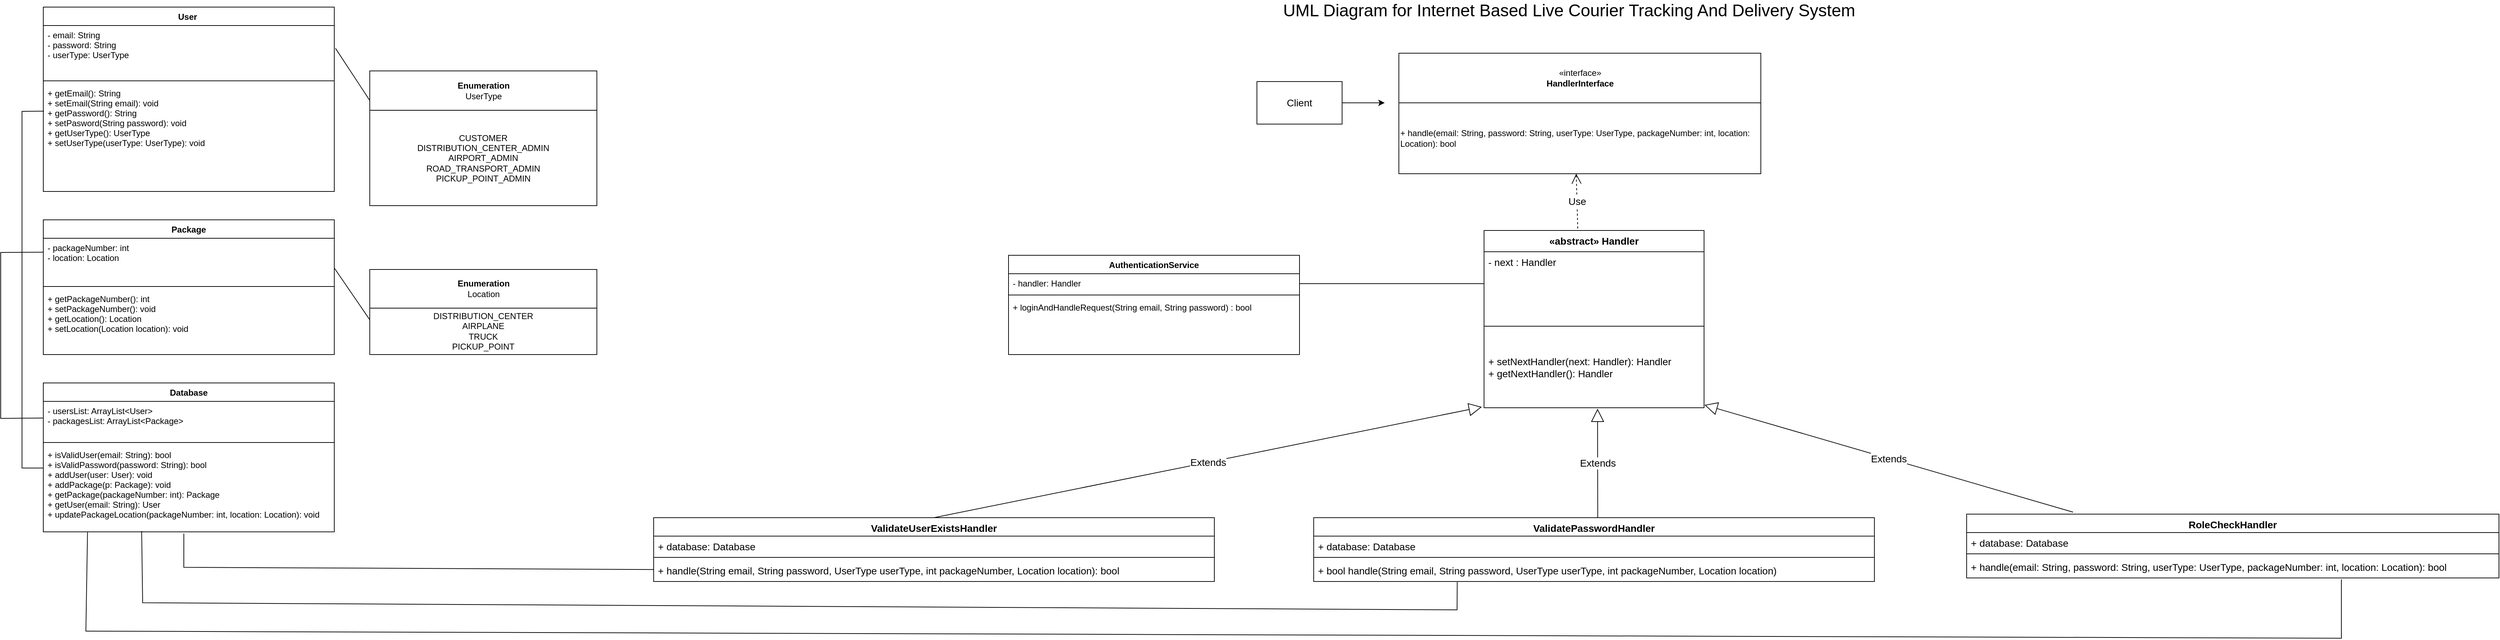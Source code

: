 <mxfile version="17.4.6" type="github" pages="2">
  <diagram id="otWur2WPJ21rTFbDRPrZ" name="Chain of Responsibility">
    <mxGraphModel dx="4285" dy="2544" grid="1" gridSize="10" guides="1" tooltips="1" connect="1" arrows="1" fold="1" page="1" pageScale="1" pageWidth="850" pageHeight="1100" math="0" shadow="0">
      <root>
        <mxCell id="0" />
        <mxCell id="1" parent="0" />
        <mxCell id="FFa5N6bacRjldiAJ_zJj-1" value="Client" style="rounded=0;whiteSpace=wrap;html=1;fontSize=14;" parent="1" vertex="1">
          <mxGeometry x="290" y="-365" width="120" height="60" as="geometry" />
        </mxCell>
        <mxCell id="_Wz7owzD4imnTU0yhq6j-1" value="«interface»&lt;br&gt;&lt;b&gt;HandlerInterface&lt;/b&gt;" style="html=1;" parent="1" vertex="1">
          <mxGeometry x="490" y="-405" width="510" height="70" as="geometry" />
        </mxCell>
        <mxCell id="_Wz7owzD4imnTU0yhq6j-2" value="+ handle(email: String, password: String, userType: UserType, packageNumber: int, location: Location): bool" style="rounded=0;whiteSpace=wrap;html=1;align=left;" parent="1" vertex="1">
          <mxGeometry x="490" y="-335" width="510" height="100" as="geometry" />
        </mxCell>
        <mxCell id="0srOOCT5m3BE5MQQgk_T-1" value="«abstract» Handler" style="swimlane;fontStyle=1;align=center;verticalAlign=top;childLayout=stackLayout;horizontal=1;startSize=30;horizontalStack=0;resizeParent=1;resizeParentMax=0;resizeLast=0;collapsible=1;marginBottom=0;fontSize=14;" parent="1" vertex="1">
          <mxGeometry x="610" y="-155" width="310" height="250" as="geometry" />
        </mxCell>
        <mxCell id="0srOOCT5m3BE5MQQgk_T-2" value="- next : Handler" style="text;strokeColor=none;fillColor=none;align=left;verticalAlign=top;spacingLeft=4;spacingRight=4;overflow=hidden;rotatable=0;points=[[0,0.5],[1,0.5]];portConstraint=eastwest;fontSize=14;" parent="0srOOCT5m3BE5MQQgk_T-1" vertex="1">
          <mxGeometry y="30" width="310" height="70" as="geometry" />
        </mxCell>
        <mxCell id="0srOOCT5m3BE5MQQgk_T-3" value="" style="line;strokeWidth=1;fillColor=none;align=left;verticalAlign=middle;spacingTop=-1;spacingLeft=3;spacingRight=3;rotatable=0;labelPosition=right;points=[];portConstraint=eastwest;fontSize=14;" parent="0srOOCT5m3BE5MQQgk_T-1" vertex="1">
          <mxGeometry y="100" width="310" height="70" as="geometry" />
        </mxCell>
        <mxCell id="0srOOCT5m3BE5MQQgk_T-4" value="+ setNextHandler(next: Handler): Handler&#xa;+ getNextHandler(): Handler" style="text;strokeColor=none;fillColor=none;align=left;verticalAlign=top;spacingLeft=4;spacingRight=4;overflow=hidden;rotatable=0;points=[[0,0.5],[1,0.5]];portConstraint=eastwest;fontSize=14;" parent="0srOOCT5m3BE5MQQgk_T-1" vertex="1">
          <mxGeometry y="170" width="310" height="80" as="geometry" />
        </mxCell>
        <mxCell id="0srOOCT5m3BE5MQQgk_T-5" value="Use" style="endArrow=open;endSize=12;dashed=1;html=1;rounded=0;fontSize=14;exitX=0.426;exitY=-0.011;exitDx=0;exitDy=0;exitPerimeter=0;entryX=0.49;entryY=1;entryDx=0;entryDy=0;entryPerimeter=0;" parent="1" source="0srOOCT5m3BE5MQQgk_T-1" target="_Wz7owzD4imnTU0yhq6j-2" edge="1">
          <mxGeometry width="160" relative="1" as="geometry">
            <mxPoint x="630" y="35" as="sourcePoint" />
            <mxPoint x="620" y="-225" as="targetPoint" />
          </mxGeometry>
        </mxCell>
        <mxCell id="BcITJbNtXPjuCZlN1hM3-1" value="ValidateUserExistsHandler" style="swimlane;fontStyle=1;align=center;verticalAlign=top;childLayout=stackLayout;horizontal=1;startSize=26;horizontalStack=0;resizeParent=1;resizeParentMax=0;resizeLast=0;collapsible=1;marginBottom=0;fontSize=14;" parent="1" vertex="1">
          <mxGeometry x="-560" y="250" width="790" height="90" as="geometry" />
        </mxCell>
        <mxCell id="BcITJbNtXPjuCZlN1hM3-2" value="+ database: Database" style="text;strokeColor=none;fillColor=none;align=left;verticalAlign=top;spacingLeft=4;spacingRight=4;overflow=hidden;rotatable=0;points=[[0,0.5],[1,0.5]];portConstraint=eastwest;fontSize=14;" parent="BcITJbNtXPjuCZlN1hM3-1" vertex="1">
          <mxGeometry y="26" width="790" height="26" as="geometry" />
        </mxCell>
        <mxCell id="BcITJbNtXPjuCZlN1hM3-3" value="" style="line;strokeWidth=1;fillColor=none;align=left;verticalAlign=middle;spacingTop=-1;spacingLeft=3;spacingRight=3;rotatable=0;labelPosition=right;points=[];portConstraint=eastwest;fontSize=14;" parent="BcITJbNtXPjuCZlN1hM3-1" vertex="1">
          <mxGeometry y="52" width="790" height="8" as="geometry" />
        </mxCell>
        <mxCell id="BcITJbNtXPjuCZlN1hM3-4" value="+ handle(String email, String password, UserType userType, int packageNumber, Location location): bool" style="text;strokeColor=none;fillColor=none;align=left;verticalAlign=top;spacingLeft=4;spacingRight=4;overflow=hidden;rotatable=0;points=[[0,0.5],[1,0.5]];portConstraint=eastwest;fontSize=14;" parent="BcITJbNtXPjuCZlN1hM3-1" vertex="1">
          <mxGeometry y="60" width="790" height="30" as="geometry" />
        </mxCell>
        <mxCell id="BcITJbNtXPjuCZlN1hM3-5" value="Extends" style="endArrow=block;endSize=16;endFill=0;html=1;rounded=0;fontSize=14;entryX=-0.01;entryY=0.986;entryDx=0;entryDy=0;entryPerimeter=0;exitX=0.5;exitY=0;exitDx=0;exitDy=0;" parent="1" source="BcITJbNtXPjuCZlN1hM3-1" target="0srOOCT5m3BE5MQQgk_T-4" edge="1">
          <mxGeometry width="160" relative="1" as="geometry">
            <mxPoint x="400" y="205" as="sourcePoint" />
            <mxPoint x="560" y="205" as="targetPoint" />
          </mxGeometry>
        </mxCell>
        <mxCell id="qop3O2mttNvPQfYEsp8q-5" value="Extends" style="endArrow=block;endSize=16;endFill=0;html=1;rounded=0;fontSize=14;entryX=0.516;entryY=1.017;entryDx=0;entryDy=0;exitX=0.483;exitY=-0.004;exitDx=0;exitDy=0;entryPerimeter=0;exitPerimeter=0;" parent="1" target="0srOOCT5m3BE5MQQgk_T-4" edge="1">
          <mxGeometry width="160" relative="1" as="geometry">
            <mxPoint x="770.21" y="249.64" as="sourcePoint" />
            <mxPoint x="988.96" y="102.928" as="targetPoint" />
          </mxGeometry>
        </mxCell>
        <mxCell id="PGxlf7fOoOstRI18fU5A-1" value="RoleCheckHandler" style="swimlane;fontStyle=1;align=center;verticalAlign=top;childLayout=stackLayout;horizontal=1;startSize=26;horizontalStack=0;resizeParent=1;resizeParentMax=0;resizeLast=0;collapsible=1;marginBottom=0;fontSize=14;" parent="1" vertex="1">
          <mxGeometry x="1290" y="245" width="750" height="90" as="geometry" />
        </mxCell>
        <mxCell id="PGxlf7fOoOstRI18fU5A-2" value="+ database: Database" style="text;strokeColor=none;fillColor=none;align=left;verticalAlign=top;spacingLeft=4;spacingRight=4;overflow=hidden;rotatable=0;points=[[0,0.5],[1,0.5]];portConstraint=eastwest;fontSize=14;" parent="PGxlf7fOoOstRI18fU5A-1" vertex="1">
          <mxGeometry y="26" width="750" height="26" as="geometry" />
        </mxCell>
        <mxCell id="PGxlf7fOoOstRI18fU5A-3" value="" style="line;strokeWidth=1;fillColor=none;align=left;verticalAlign=middle;spacingTop=-1;spacingLeft=3;spacingRight=3;rotatable=0;labelPosition=right;points=[];portConstraint=eastwest;fontSize=14;" parent="PGxlf7fOoOstRI18fU5A-1" vertex="1">
          <mxGeometry y="52" width="750" height="8" as="geometry" />
        </mxCell>
        <mxCell id="PGxlf7fOoOstRI18fU5A-4" value="+ handle(email: String, password: String, userType: UserType, packageNumber: int, location: Location): bool" style="text;strokeColor=none;fillColor=none;align=left;verticalAlign=top;spacingLeft=4;spacingRight=4;overflow=hidden;rotatable=0;points=[[0,0.5],[1,0.5]];portConstraint=eastwest;fontSize=14;" parent="PGxlf7fOoOstRI18fU5A-1" vertex="1">
          <mxGeometry y="60" width="750" height="30" as="geometry" />
        </mxCell>
        <mxCell id="PGxlf7fOoOstRI18fU5A-5" value="Extends" style="endArrow=block;endSize=16;endFill=0;html=1;rounded=0;fontSize=14;entryX=1.002;entryY=0.95;entryDx=0;entryDy=0;exitX=0.2;exitY=-0.031;exitDx=0;exitDy=0;exitPerimeter=0;entryPerimeter=0;" parent="1" source="PGxlf7fOoOstRI18fU5A-1" target="0srOOCT5m3BE5MQQgk_T-4" edge="1">
          <mxGeometry width="160" relative="1" as="geometry">
            <mxPoint x="1070" y="175.004" as="sourcePoint" />
            <mxPoint x="1030" y="30" as="targetPoint" />
          </mxGeometry>
        </mxCell>
        <mxCell id="hAEmtSs_mm4udfY4H9ZR-1" value="Package" style="swimlane;fontStyle=1;align=center;verticalAlign=top;childLayout=stackLayout;horizontal=1;startSize=26;horizontalStack=0;resizeParent=1;resizeParentMax=0;resizeLast=0;collapsible=1;marginBottom=0;" parent="1" vertex="1">
          <mxGeometry x="-1420" y="-170" width="410" height="190" as="geometry" />
        </mxCell>
        <mxCell id="hAEmtSs_mm4udfY4H9ZR-2" value="- packageNumber: int&#xa;- location: Location" style="text;strokeColor=none;fillColor=none;align=left;verticalAlign=top;spacingLeft=4;spacingRight=4;overflow=hidden;rotatable=0;points=[[0,0.5],[1,0.5]];portConstraint=eastwest;" parent="hAEmtSs_mm4udfY4H9ZR-1" vertex="1">
          <mxGeometry y="26" width="410" height="64" as="geometry" />
        </mxCell>
        <mxCell id="hAEmtSs_mm4udfY4H9ZR-3" value="" style="line;strokeWidth=1;fillColor=none;align=left;verticalAlign=middle;spacingTop=-1;spacingLeft=3;spacingRight=3;rotatable=0;labelPosition=right;points=[];portConstraint=eastwest;" parent="hAEmtSs_mm4udfY4H9ZR-1" vertex="1">
          <mxGeometry y="90" width="410" height="8" as="geometry" />
        </mxCell>
        <mxCell id="hAEmtSs_mm4udfY4H9ZR-4" value="+ getPackageNumber(): int&#xa;+ setPackageNumber(): void&#xa;+ getLocation(): Location&#xa;+ setLocation(Location location): void" style="text;strokeColor=none;fillColor=none;align=left;verticalAlign=top;spacingLeft=4;spacingRight=4;overflow=hidden;rotatable=0;points=[[0,0.5],[1,0.5]];portConstraint=eastwest;" parent="hAEmtSs_mm4udfY4H9ZR-1" vertex="1">
          <mxGeometry y="98" width="410" height="92" as="geometry" />
        </mxCell>
        <mxCell id="rr0swaz7cRlBqUtbKK85-1" value="User " style="swimlane;fontStyle=1;align=center;verticalAlign=top;childLayout=stackLayout;horizontal=1;startSize=26;horizontalStack=0;resizeParent=1;resizeParentMax=0;resizeLast=0;collapsible=1;marginBottom=0;" parent="1" vertex="1">
          <mxGeometry x="-1420" y="-470" width="410" height="260" as="geometry" />
        </mxCell>
        <mxCell id="rr0swaz7cRlBqUtbKK85-2" value="- email: String&#xa;- password: String&#xa;- userType: UserType&#xa;" style="text;strokeColor=none;fillColor=none;align=left;verticalAlign=top;spacingLeft=4;spacingRight=4;overflow=hidden;rotatable=0;points=[[0,0.5],[1,0.5]];portConstraint=eastwest;" parent="rr0swaz7cRlBqUtbKK85-1" vertex="1">
          <mxGeometry y="26" width="410" height="74" as="geometry" />
        </mxCell>
        <mxCell id="rr0swaz7cRlBqUtbKK85-3" value="" style="line;strokeWidth=1;fillColor=none;align=left;verticalAlign=middle;spacingTop=-1;spacingLeft=3;spacingRight=3;rotatable=0;labelPosition=right;points=[];portConstraint=eastwest;" parent="rr0swaz7cRlBqUtbKK85-1" vertex="1">
          <mxGeometry y="100" width="410" height="8" as="geometry" />
        </mxCell>
        <mxCell id="rr0swaz7cRlBqUtbKK85-4" value="+ getEmail(): String&#xa;+ setEmail(String email): void&#xa;+ getPassword(): String&#xa;+ setPasword(String password): void&#xa;+ getUserType(): UserType&#xa;+ setUserType(userType: UserType): void" style="text;strokeColor=none;fillColor=none;align=left;verticalAlign=top;spacingLeft=4;spacingRight=4;overflow=hidden;rotatable=0;points=[[0,0.5],[1,0.5]];portConstraint=eastwest;" parent="rr0swaz7cRlBqUtbKK85-1" vertex="1">
          <mxGeometry y="108" width="410" height="152" as="geometry" />
        </mxCell>
        <mxCell id="MUsQoXS8Kp3FrqYdgBrQ-4" value="" style="group" parent="1" vertex="1" connectable="0">
          <mxGeometry x="-960" y="-380" width="320" height="200" as="geometry" />
        </mxCell>
        <mxCell id="MUsQoXS8Kp3FrqYdgBrQ-5" value="&lt;b&gt;Enumeration&lt;/b&gt;&lt;br&gt;UserType" style="html=1;" parent="MUsQoXS8Kp3FrqYdgBrQ-4" vertex="1">
          <mxGeometry width="320" height="55.56" as="geometry" />
        </mxCell>
        <mxCell id="MUsQoXS8Kp3FrqYdgBrQ-6" value="CUSTOMER&lt;br&gt;DISTRIBUTION_CENTER_ADMIN&lt;br&gt;AIRPORT_ADMIN&lt;br&gt;ROAD_TRANSPORT_ADMIN&lt;br&gt;PICKUP_POINT_ADMIN" style="whiteSpace=wrap;html=1;" parent="MUsQoXS8Kp3FrqYdgBrQ-4" vertex="1">
          <mxGeometry y="55.56" width="320" height="134.44" as="geometry" />
        </mxCell>
        <mxCell id="jja-RJN0jUGoPcYpES7G-3" value="" style="endArrow=classic;html=1;rounded=0;fontSize=14;exitX=1;exitY=0.5;exitDx=0;exitDy=0;" parent="1" source="FFa5N6bacRjldiAJ_zJj-1" edge="1">
          <mxGeometry width="50" height="50" relative="1" as="geometry">
            <mxPoint x="1050" y="45" as="sourcePoint" />
            <mxPoint x="470" y="-335" as="targetPoint" />
          </mxGeometry>
        </mxCell>
        <mxCell id="ImdTXS83Y6dw-iiiufQJ-1" value="AuthenticationService" style="swimlane;fontStyle=1;align=center;verticalAlign=top;childLayout=stackLayout;horizontal=1;startSize=26;horizontalStack=0;resizeParent=1;resizeParentMax=0;resizeLast=0;collapsible=1;marginBottom=0;" parent="1" vertex="1">
          <mxGeometry x="-60" y="-120" width="410" height="140" as="geometry" />
        </mxCell>
        <mxCell id="ImdTXS83Y6dw-iiiufQJ-2" value="- handler: Handler" style="text;strokeColor=none;fillColor=none;align=left;verticalAlign=top;spacingLeft=4;spacingRight=4;overflow=hidden;rotatable=0;points=[[0,0.5],[1,0.5]];portConstraint=eastwest;" parent="ImdTXS83Y6dw-iiiufQJ-1" vertex="1">
          <mxGeometry y="26" width="410" height="26" as="geometry" />
        </mxCell>
        <mxCell id="ImdTXS83Y6dw-iiiufQJ-3" value="" style="line;strokeWidth=1;fillColor=none;align=left;verticalAlign=middle;spacingTop=-1;spacingLeft=3;spacingRight=3;rotatable=0;labelPosition=right;points=[];portConstraint=eastwest;" parent="ImdTXS83Y6dw-iiiufQJ-1" vertex="1">
          <mxGeometry y="52" width="410" height="8" as="geometry" />
        </mxCell>
        <mxCell id="ImdTXS83Y6dw-iiiufQJ-4" value="+ loginAndHandleRequest(String email, String password) : bool " style="text;strokeColor=none;fillColor=none;align=left;verticalAlign=top;spacingLeft=4;spacingRight=4;overflow=hidden;rotatable=0;points=[[0,0.5],[1,0.5]];portConstraint=eastwest;" parent="ImdTXS83Y6dw-iiiufQJ-1" vertex="1">
          <mxGeometry y="60" width="410" height="80" as="geometry" />
        </mxCell>
        <mxCell id="ImdTXS83Y6dw-iiiufQJ-5" value="Database" style="swimlane;fontStyle=1;align=center;verticalAlign=top;childLayout=stackLayout;horizontal=1;startSize=26;horizontalStack=0;resizeParent=1;resizeParentMax=0;resizeLast=0;collapsible=1;marginBottom=0;" parent="1" vertex="1">
          <mxGeometry x="-1420" y="60" width="410" height="210" as="geometry" />
        </mxCell>
        <mxCell id="ImdTXS83Y6dw-iiiufQJ-6" value="- usersList: ArrayList&lt;User&gt;&#xa;- packagesList: ArrayList&lt;Package&gt;" style="text;strokeColor=none;fillColor=none;align=left;verticalAlign=top;spacingLeft=4;spacingRight=4;overflow=hidden;rotatable=0;points=[[0,0.5],[1,0.5]];portConstraint=eastwest;" parent="ImdTXS83Y6dw-iiiufQJ-5" vertex="1">
          <mxGeometry y="26" width="410" height="54" as="geometry" />
        </mxCell>
        <mxCell id="ImdTXS83Y6dw-iiiufQJ-7" value="" style="line;strokeWidth=1;fillColor=none;align=left;verticalAlign=middle;spacingTop=-1;spacingLeft=3;spacingRight=3;rotatable=0;labelPosition=right;points=[];portConstraint=eastwest;" parent="ImdTXS83Y6dw-iiiufQJ-5" vertex="1">
          <mxGeometry y="80" width="410" height="8" as="geometry" />
        </mxCell>
        <mxCell id="ImdTXS83Y6dw-iiiufQJ-8" value="+ isValidUser(email: String): bool&#xa;+ isValidPassword(password: String): bool&#xa;+ addUser(user: User): void&#xa;+ addPackage(p: Package): void&#xa;+ getPackage(packageNumber: int): Package&#xa;+ getUser(email: String): User&#xa;+ updatePackageLocation(packageNumber: int, location: Location): void&#xa;" style="text;strokeColor=none;fillColor=none;align=left;verticalAlign=top;spacingLeft=4;spacingRight=4;overflow=hidden;rotatable=0;points=[[0,0.5],[1,0.5]];portConstraint=eastwest;" parent="ImdTXS83Y6dw-iiiufQJ-5" vertex="1">
          <mxGeometry y="88" width="410" height="122" as="geometry" />
        </mxCell>
        <mxCell id="rKR4BnmrtI5eepBH9tX6-1" value="" style="group" parent="1" vertex="1" connectable="0">
          <mxGeometry x="-960" y="-100" width="320" height="120" as="geometry" />
        </mxCell>
        <mxCell id="rKR4BnmrtI5eepBH9tX6-2" value="&lt;b&gt;Enumeration&lt;/b&gt;&lt;br&gt;Location" style="html=1;" parent="rKR4BnmrtI5eepBH9tX6-1" vertex="1">
          <mxGeometry width="320.0" height="54.545" as="geometry" />
        </mxCell>
        <mxCell id="rKR4BnmrtI5eepBH9tX6-3" value="DISTRIBUTION_CENTER&lt;br&gt;AIRPLANE&lt;br&gt;TRUCK&lt;br&gt;PICKUP_POINT" style="whiteSpace=wrap;html=1;" parent="rKR4BnmrtI5eepBH9tX6-1" vertex="1">
          <mxGeometry y="54.545" width="320.0" height="65.455" as="geometry" />
        </mxCell>
        <mxCell id="kcaJnivnjWEx7B69TTp--1" value="ValidatePasswordHandler" style="swimlane;fontStyle=1;align=center;verticalAlign=top;childLayout=stackLayout;horizontal=1;startSize=26;horizontalStack=0;resizeParent=1;resizeParentMax=0;resizeLast=0;collapsible=1;marginBottom=0;fontSize=14;" parent="1" vertex="1">
          <mxGeometry x="370" y="250" width="790" height="90" as="geometry" />
        </mxCell>
        <mxCell id="kcaJnivnjWEx7B69TTp--2" value="+ database: Database" style="text;strokeColor=none;fillColor=none;align=left;verticalAlign=top;spacingLeft=4;spacingRight=4;overflow=hidden;rotatable=0;points=[[0,0.5],[1,0.5]];portConstraint=eastwest;fontSize=14;" parent="kcaJnivnjWEx7B69TTp--1" vertex="1">
          <mxGeometry y="26" width="790" height="26" as="geometry" />
        </mxCell>
        <mxCell id="kcaJnivnjWEx7B69TTp--3" value="" style="line;strokeWidth=1;fillColor=none;align=left;verticalAlign=middle;spacingTop=-1;spacingLeft=3;spacingRight=3;rotatable=0;labelPosition=right;points=[];portConstraint=eastwest;fontSize=14;" parent="kcaJnivnjWEx7B69TTp--1" vertex="1">
          <mxGeometry y="52" width="790" height="8" as="geometry" />
        </mxCell>
        <mxCell id="kcaJnivnjWEx7B69TTp--4" value="+ bool handle(String email, String password, UserType userType, int packageNumber, Location location)" style="text;strokeColor=none;fillColor=none;align=left;verticalAlign=top;spacingLeft=4;spacingRight=4;overflow=hidden;rotatable=0;points=[[0,0.5],[1,0.5]];portConstraint=eastwest;fontSize=14;" parent="kcaJnivnjWEx7B69TTp--1" vertex="1">
          <mxGeometry y="60" width="790" height="30" as="geometry" />
        </mxCell>
        <mxCell id="VBod3FkIxNUxRpvf7zoo-2" value="&lt;font style=&quot;font-size: 24px&quot;&gt;UML Diagram for&amp;nbsp;Internet Based Live Courier Tracking And Delivery System&lt;/font&gt;" style="text;html=1;strokeColor=none;fillColor=none;align=center;verticalAlign=middle;whiteSpace=wrap;rounded=0;" parent="1" vertex="1">
          <mxGeometry x="150" y="-480" width="1160" height="30" as="geometry" />
        </mxCell>
        <mxCell id="RmF1PEcsJet1cVzmb6TF-3" value="" style="endArrow=none;html=1;rounded=0;entryX=0.001;entryY=0.307;entryDx=0;entryDy=0;entryPerimeter=0;exitX=-0.001;exitY=0.436;exitDx=0;exitDy=0;exitPerimeter=0;" edge="1" parent="1" source="ImdTXS83Y6dw-iiiufQJ-6" target="hAEmtSs_mm4udfY4H9ZR-2">
          <mxGeometry width="50" height="50" relative="1" as="geometry">
            <mxPoint x="-1330" y="50" as="sourcePoint" />
            <mxPoint x="-1280" as="targetPoint" />
            <Array as="points">
              <mxPoint x="-1480" y="110" />
              <mxPoint x="-1480" y="-124" />
            </Array>
          </mxGeometry>
        </mxCell>
        <mxCell id="RmF1PEcsJet1cVzmb6TF-4" value="" style="endArrow=none;html=1;rounded=0;exitX=1;exitY=0.655;exitDx=0;exitDy=0;exitPerimeter=0;entryX=0;entryY=0.25;entryDx=0;entryDy=0;" edge="1" parent="1" source="hAEmtSs_mm4udfY4H9ZR-2" target="rKR4BnmrtI5eepBH9tX6-3">
          <mxGeometry width="50" height="50" relative="1" as="geometry">
            <mxPoint x="-940" y="-100" as="sourcePoint" />
            <mxPoint x="-890" y="-150" as="targetPoint" />
            <Array as="points" />
          </mxGeometry>
        </mxCell>
        <mxCell id="RmF1PEcsJet1cVzmb6TF-5" value="" style="endArrow=none;html=1;rounded=0;entryX=0;entryY=0.75;entryDx=0;entryDy=0;exitX=1.004;exitY=0.433;exitDx=0;exitDy=0;exitPerimeter=0;" edge="1" parent="1" source="rr0swaz7cRlBqUtbKK85-2" target="MUsQoXS8Kp3FrqYdgBrQ-5">
          <mxGeometry width="50" height="50" relative="1" as="geometry">
            <mxPoint x="-1000" y="-380" as="sourcePoint" />
            <mxPoint x="-930" y="-220" as="targetPoint" />
          </mxGeometry>
        </mxCell>
        <mxCell id="RmF1PEcsJet1cVzmb6TF-6" value="" style="endArrow=none;html=1;rounded=0;entryX=0.002;entryY=0.255;entryDx=0;entryDy=0;entryPerimeter=0;exitX=0;exitY=0.262;exitDx=0;exitDy=0;exitPerimeter=0;" edge="1" parent="1" source="ImdTXS83Y6dw-iiiufQJ-8" target="rr0swaz7cRlBqUtbKK85-4">
          <mxGeometry width="50" height="50" relative="1" as="geometry">
            <mxPoint x="-1070" y="-50" as="sourcePoint" />
            <mxPoint x="-1020" y="-100" as="targetPoint" />
            <Array as="points">
              <mxPoint x="-1450" y="180" />
              <mxPoint x="-1450" y="-323" />
            </Array>
          </mxGeometry>
        </mxCell>
        <mxCell id="RmF1PEcsJet1cVzmb6TF-7" value="" style="endArrow=none;html=1;rounded=0;entryX=0;entryY=0.643;entryDx=0;entryDy=0;entryPerimeter=0;" edge="1" parent="1" target="0srOOCT5m3BE5MQQgk_T-2">
          <mxGeometry width="50" height="50" relative="1" as="geometry">
            <mxPoint x="350" y="-80" as="sourcePoint" />
            <mxPoint x="400" y="-130" as="targetPoint" />
          </mxGeometry>
        </mxCell>
        <mxCell id="RmF1PEcsJet1cVzmb6TF-8" value="" style="endArrow=none;html=1;rounded=0;exitX=0.483;exitY=1.019;exitDx=0;exitDy=0;exitPerimeter=0;" edge="1" parent="1" source="ImdTXS83Y6dw-iiiufQJ-8" target="BcITJbNtXPjuCZlN1hM3-4">
          <mxGeometry width="50" height="50" relative="1" as="geometry">
            <mxPoint x="-1020" y="340" as="sourcePoint" />
            <mxPoint x="-970" y="290" as="targetPoint" />
            <Array as="points">
              <mxPoint x="-1222" y="320" />
            </Array>
          </mxGeometry>
        </mxCell>
        <mxCell id="RmF1PEcsJet1cVzmb6TF-9" value="" style="endArrow=none;html=1;rounded=0;entryX=0.256;entryY=1.025;entryDx=0;entryDy=0;entryPerimeter=0;exitX=0.338;exitY=0.991;exitDx=0;exitDy=0;exitPerimeter=0;" edge="1" parent="1" source="ImdTXS83Y6dw-iiiufQJ-8" target="kcaJnivnjWEx7B69TTp--4">
          <mxGeometry width="50" height="50" relative="1" as="geometry">
            <mxPoint x="-210" y="340" as="sourcePoint" />
            <mxPoint x="-160" y="290" as="targetPoint" />
            <Array as="points">
              <mxPoint x="-1280" y="370" />
              <mxPoint x="572" y="380" />
            </Array>
          </mxGeometry>
        </mxCell>
        <mxCell id="RmF1PEcsJet1cVzmb6TF-10" value="" style="endArrow=none;html=1;rounded=0;entryX=0.152;entryY=1.005;entryDx=0;entryDy=0;entryPerimeter=0;exitX=0.704;exitY=1.067;exitDx=0;exitDy=0;exitPerimeter=0;" edge="1" parent="1" source="PGxlf7fOoOstRI18fU5A-4" target="ImdTXS83Y6dw-iiiufQJ-8">
          <mxGeometry width="50" height="50" relative="1" as="geometry">
            <mxPoint x="350" y="690" as="sourcePoint" />
            <mxPoint x="-980" y="280" as="targetPoint" />
            <Array as="points">
              <mxPoint x="1818" y="420" />
              <mxPoint x="-1360" y="410" />
            </Array>
          </mxGeometry>
        </mxCell>
      </root>
    </mxGraphModel>
  </diagram>
  <diagram id="p0ZPCLanHvWfhputDumy" name="Representation">
    <mxGraphModel dx="1422" dy="794" grid="1" gridSize="10" guides="1" tooltips="1" connect="1" arrows="1" fold="1" page="1" pageScale="1" pageWidth="850" pageHeight="1100" math="0" shadow="0">
      <root>
        <mxCell id="0" />
        <mxCell id="1" parent="0" />
        <mxCell id="NjzL8MiuOtKuMUMjUwra-14" value="" style="rounded=0;whiteSpace=wrap;html=1;" parent="1" vertex="1">
          <mxGeometry x="170" y="270" width="660" height="230" as="geometry" />
        </mxCell>
        <mxCell id="NjzL8MiuOtKuMUMjUwra-1" value="Request" style="rounded=0;whiteSpace=wrap;html=1;" parent="1" vertex="1">
          <mxGeometry x="40" y="360" width="120" height="60" as="geometry" />
        </mxCell>
        <mxCell id="NjzL8MiuOtKuMUMjUwra-3" value="" style="endArrow=classic;html=1;rounded=0;exitX=1;exitY=0.5;exitDx=0;exitDy=0;" parent="1" source="NjzL8MiuOtKuMUMjUwra-1" edge="1">
          <mxGeometry width="50" height="50" relative="1" as="geometry">
            <mxPoint x="400" y="430" as="sourcePoint" />
            <mxPoint x="240" y="390" as="targetPoint" />
          </mxGeometry>
        </mxCell>
        <mxCell id="NjzL8MiuOtKuMUMjUwra-4" value="Handle Email Validation" style="rounded=0;whiteSpace=wrap;html=1;" parent="1" vertex="1">
          <mxGeometry x="240" y="360" width="120" height="60" as="geometry" />
        </mxCell>
        <mxCell id="NjzL8MiuOtKuMUMjUwra-5" value="" style="endArrow=classic;html=1;rounded=0;exitX=1;exitY=0.5;exitDx=0;exitDy=0;" parent="1" source="NjzL8MiuOtKuMUMjUwra-4" edge="1">
          <mxGeometry width="50" height="50" relative="1" as="geometry">
            <mxPoint x="600" y="430" as="sourcePoint" />
            <mxPoint x="440" y="390" as="targetPoint" />
          </mxGeometry>
        </mxCell>
        <mxCell id="NjzL8MiuOtKuMUMjUwra-6" value="Handle Password Validation" style="rounded=0;whiteSpace=wrap;html=1;" parent="1" vertex="1">
          <mxGeometry x="440" y="360" width="120" height="60" as="geometry" />
        </mxCell>
        <mxCell id="NjzL8MiuOtKuMUMjUwra-7" value="" style="endArrow=classic;html=1;rounded=0;exitX=1;exitY=0.5;exitDx=0;exitDy=0;" parent="1" source="NjzL8MiuOtKuMUMjUwra-6" edge="1">
          <mxGeometry width="50" height="50" relative="1" as="geometry">
            <mxPoint x="800" y="430" as="sourcePoint" />
            <mxPoint x="640" y="390" as="targetPoint" />
          </mxGeometry>
        </mxCell>
        <mxCell id="NjzL8MiuOtKuMUMjUwra-8" value="Handle Role Validation" style="rounded=0;whiteSpace=wrap;html=1;" parent="1" vertex="1">
          <mxGeometry x="640" y="360" width="120" height="60" as="geometry" />
        </mxCell>
        <mxCell id="NjzL8MiuOtKuMUMjUwra-9" value="" style="endArrow=classic;html=1;rounded=0;exitX=1;exitY=0.5;exitDx=0;exitDy=0;entryX=0;entryY=0.5;entryDx=0;entryDy=0;" parent="1" source="NjzL8MiuOtKuMUMjUwra-8" target="NjzL8MiuOtKuMUMjUwra-10" edge="1">
          <mxGeometry width="50" height="50" relative="1" as="geometry">
            <mxPoint x="1000" y="430" as="sourcePoint" />
            <mxPoint x="840" y="390" as="targetPoint" />
          </mxGeometry>
        </mxCell>
        <mxCell id="NjzL8MiuOtKuMUMjUwra-10" value="&lt;blockquote style=&quot;margin: 0 0 0 40px ; border: none ; padding: 0px&quot;&gt;Update Package Location&lt;/blockquote&gt;" style="rounded=0;whiteSpace=wrap;html=1;" parent="1" vertex="1">
          <mxGeometry x="850" y="280" width="120" height="60" as="geometry" />
        </mxCell>
        <mxCell id="NjzL8MiuOtKuMUMjUwra-12" value="Retrieve Package Info" style="rounded=0;whiteSpace=wrap;html=1;" parent="1" vertex="1">
          <mxGeometry x="850" y="440" width="120" height="60" as="geometry" />
        </mxCell>
        <mxCell id="NjzL8MiuOtKuMUMjUwra-13" value="" style="endArrow=classic;html=1;rounded=0;exitX=1;exitY=0.5;exitDx=0;exitDy=0;entryX=0;entryY=0.5;entryDx=0;entryDy=0;" parent="1" source="NjzL8MiuOtKuMUMjUwra-8" target="NjzL8MiuOtKuMUMjUwra-12" edge="1">
          <mxGeometry width="50" height="50" relative="1" as="geometry">
            <mxPoint x="1210" y="510" as="sourcePoint" />
            <mxPoint x="890" y="570" as="targetPoint" />
          </mxGeometry>
        </mxCell>
        <mxCell id="NjzL8MiuOtKuMUMjUwra-15" value="&lt;font style=&quot;font-size: 14px&quot;&gt;Chain of Responsibility&lt;/font&gt;" style="text;html=1;align=center;verticalAlign=middle;resizable=0;points=[];autosize=1;strokeColor=none;fillColor=none;" parent="1" vertex="1">
          <mxGeometry x="420" y="240" width="160" height="20" as="geometry" />
        </mxCell>
        <mxCell id="NjzL8MiuOtKuMUMjUwra-16" value="Handle Error/Exception" style="text;html=1;strokeColor=none;fillColor=none;align=center;verticalAlign=middle;whiteSpace=wrap;rounded=0;fontSize=14;" parent="1" vertex="1">
          <mxGeometry x="210" y="550" width="180" height="30" as="geometry" />
        </mxCell>
        <mxCell id="NjzL8MiuOtKuMUMjUwra-17" value="&lt;span style=&quot;color: rgb(0, 0, 0); font-family: helvetica; font-size: 14px; font-style: normal; font-weight: 400; letter-spacing: normal; text-align: center; text-indent: 0px; text-transform: none; word-spacing: 0px; background-color: rgb(248, 249, 250); display: inline; float: none;&quot;&gt;Handle Error/Exception&lt;/span&gt;" style="text;whiteSpace=wrap;html=1;fontSize=14;" parent="1" vertex="1">
          <mxGeometry x="440" y="550" width="170" height="30" as="geometry" />
        </mxCell>
        <mxCell id="NjzL8MiuOtKuMUMjUwra-18" value="&lt;span style=&quot;color: rgb(0, 0, 0); font-family: helvetica; font-size: 14px; font-style: normal; font-weight: 400; letter-spacing: normal; text-align: center; text-indent: 0px; text-transform: none; word-spacing: 0px; background-color: rgb(248, 249, 250); display: inline; float: none;&quot;&gt;Handle Error/Exception&lt;/span&gt;" style="text;whiteSpace=wrap;html=1;fontSize=14;" parent="1" vertex="1">
          <mxGeometry x="640" y="550" width="170" height="30" as="geometry" />
        </mxCell>
        <mxCell id="NjzL8MiuOtKuMUMjUwra-19" value="" style="endArrow=classic;html=1;rounded=0;fontSize=14;exitX=0.425;exitY=1.033;exitDx=0;exitDy=0;exitPerimeter=0;" parent="1" source="NjzL8MiuOtKuMUMjUwra-4" edge="1">
          <mxGeometry width="50" height="50" relative="1" as="geometry">
            <mxPoint x="590" y="380" as="sourcePoint" />
            <mxPoint x="291" y="540" as="targetPoint" />
          </mxGeometry>
        </mxCell>
        <mxCell id="NjzL8MiuOtKuMUMjUwra-20" value="" style="endArrow=classic;html=1;rounded=0;fontSize=14;exitX=0.425;exitY=1.033;exitDx=0;exitDy=0;exitPerimeter=0;" parent="1" edge="1">
          <mxGeometry width="50" height="50" relative="1" as="geometry">
            <mxPoint x="510" y="420" as="sourcePoint" />
            <mxPoint x="510" y="538.02" as="targetPoint" />
          </mxGeometry>
        </mxCell>
        <mxCell id="NjzL8MiuOtKuMUMjUwra-21" value="" style="endArrow=classic;html=1;rounded=0;fontSize=14;exitX=0.425;exitY=1.033;exitDx=0;exitDy=0;exitPerimeter=0;" parent="1" edge="1">
          <mxGeometry width="50" height="50" relative="1" as="geometry">
            <mxPoint x="700" y="420" as="sourcePoint" />
            <mxPoint x="700" y="538.02" as="targetPoint" />
          </mxGeometry>
        </mxCell>
      </root>
    </mxGraphModel>
  </diagram>
</mxfile>
